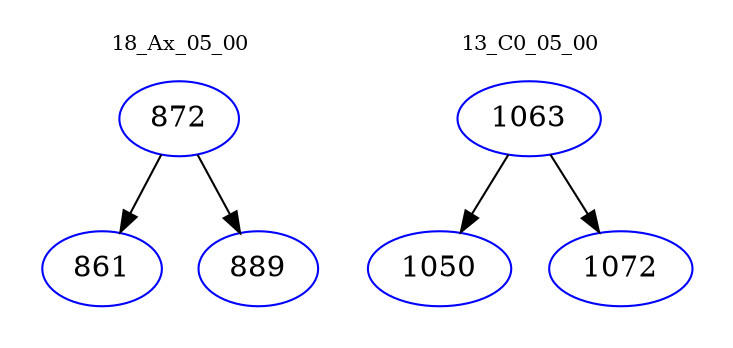 digraph{
subgraph cluster_0 {
color = white
label = "18_Ax_05_00";
fontsize=10;
T0_872 [label="872", color="blue"]
T0_872 -> T0_861 [color="black"]
T0_861 [label="861", color="blue"]
T0_872 -> T0_889 [color="black"]
T0_889 [label="889", color="blue"]
}
subgraph cluster_1 {
color = white
label = "13_C0_05_00";
fontsize=10;
T1_1063 [label="1063", color="blue"]
T1_1063 -> T1_1050 [color="black"]
T1_1050 [label="1050", color="blue"]
T1_1063 -> T1_1072 [color="black"]
T1_1072 [label="1072", color="blue"]
}
}

